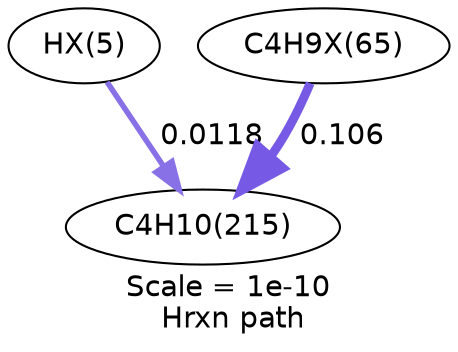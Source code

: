 digraph reaction_paths {
center=1;
s32 -> s14[fontname="Helvetica", style="setlinewidth(2.65)", arrowsize=1.32, color="0.7, 0.512, 0.9"
, label=" 0.0118"];
s39 -> s14[fontname="Helvetica", style="setlinewidth(4.31)", arrowsize=2.15, color="0.7, 0.606, 0.9"
, label=" 0.106"];
s14 [ fontname="Helvetica", label="C4H10(215)"];
s32 [ fontname="Helvetica", label="HX(5)"];
s39 [ fontname="Helvetica", label="C4H9X(65)"];
 label = "Scale = 1e-10\l Hrxn path";
 fontname = "Helvetica";
}
